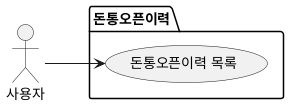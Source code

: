 @startuml Safe Open History Usecase

left to right direction

actor "사용자" as user

package 돈통오픈이력{
  usecase "돈통오픈이력 목록" AS UC11
}

user --> UC11

@enduml